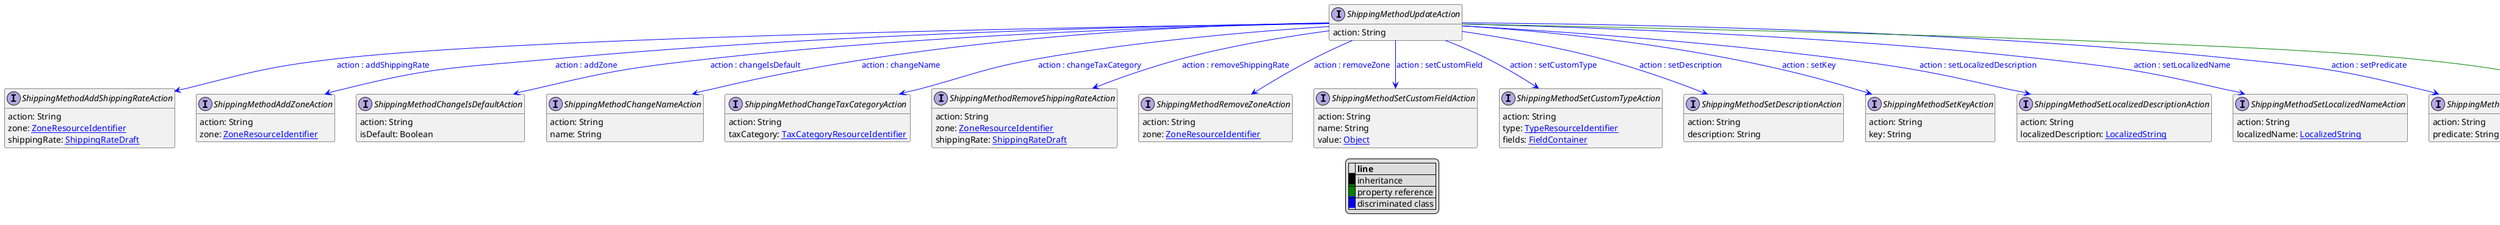 @startuml

hide empty fields
hide empty methods
legend
|= |= line |
|<back:black>   </back>| inheritance |
|<back:green>   </back>| property reference |
|<back:blue>   </back>| discriminated class |
endlegend
interface ShippingMethodUpdateAction [[ShippingMethodUpdateAction.svg]]  {
    action: String
}


interface ShippingMethodAddShippingRateAction [[ShippingMethodAddShippingRateAction.svg]]  {
    action: String
    zone: [[ZoneResourceIdentifier.svg ZoneResourceIdentifier]]
    shippingRate: [[ShippingRateDraft.svg ShippingRateDraft]]
}
interface ShippingMethodAddZoneAction [[ShippingMethodAddZoneAction.svg]]  {
    action: String
    zone: [[ZoneResourceIdentifier.svg ZoneResourceIdentifier]]
}
interface ShippingMethodChangeIsDefaultAction [[ShippingMethodChangeIsDefaultAction.svg]]  {
    action: String
    isDefault: Boolean
}
interface ShippingMethodChangeNameAction [[ShippingMethodChangeNameAction.svg]]  {
    action: String
    name: String
}
interface ShippingMethodChangeTaxCategoryAction [[ShippingMethodChangeTaxCategoryAction.svg]]  {
    action: String
    taxCategory: [[TaxCategoryResourceIdentifier.svg TaxCategoryResourceIdentifier]]
}
interface ShippingMethodRemoveShippingRateAction [[ShippingMethodRemoveShippingRateAction.svg]]  {
    action: String
    zone: [[ZoneResourceIdentifier.svg ZoneResourceIdentifier]]
    shippingRate: [[ShippingRateDraft.svg ShippingRateDraft]]
}
interface ShippingMethodRemoveZoneAction [[ShippingMethodRemoveZoneAction.svg]]  {
    action: String
    zone: [[ZoneResourceIdentifier.svg ZoneResourceIdentifier]]
}
interface ShippingMethodSetCustomFieldAction [[ShippingMethodSetCustomFieldAction.svg]]  {
    action: String
    name: String
    value: [[Object.svg Object]]
}
interface ShippingMethodSetCustomTypeAction [[ShippingMethodSetCustomTypeAction.svg]]  {
    action: String
    type: [[TypeResourceIdentifier.svg TypeResourceIdentifier]]
    fields: [[FieldContainer.svg FieldContainer]]
}
interface ShippingMethodSetDescriptionAction [[ShippingMethodSetDescriptionAction.svg]]  {
    action: String
    description: String
}
interface ShippingMethodSetKeyAction [[ShippingMethodSetKeyAction.svg]]  {
    action: String
    key: String
}
interface ShippingMethodSetLocalizedDescriptionAction [[ShippingMethodSetLocalizedDescriptionAction.svg]]  {
    action: String
    localizedDescription: [[LocalizedString.svg LocalizedString]]
}
interface ShippingMethodSetLocalizedNameAction [[ShippingMethodSetLocalizedNameAction.svg]]  {
    action: String
    localizedName: [[LocalizedString.svg LocalizedString]]
}
interface ShippingMethodSetPredicateAction [[ShippingMethodSetPredicateAction.svg]]  {
    action: String
    predicate: String
}
interface ShippingMethodUpdate [[ShippingMethodUpdate.svg]]  {
    version: Long
    actions: [[ShippingMethodUpdateAction.svg List<ShippingMethodUpdateAction>]]
}
ShippingMethodUpdateAction --> ShippingMethodAddShippingRateAction #blue;text:blue : "action : addShippingRate"
ShippingMethodUpdateAction --> ShippingMethodAddZoneAction #blue;text:blue : "action : addZone"
ShippingMethodUpdateAction --> ShippingMethodChangeIsDefaultAction #blue;text:blue : "action : changeIsDefault"
ShippingMethodUpdateAction --> ShippingMethodChangeNameAction #blue;text:blue : "action : changeName"
ShippingMethodUpdateAction --> ShippingMethodChangeTaxCategoryAction #blue;text:blue : "action : changeTaxCategory"
ShippingMethodUpdateAction --> ShippingMethodRemoveShippingRateAction #blue;text:blue : "action : removeShippingRate"
ShippingMethodUpdateAction --> ShippingMethodRemoveZoneAction #blue;text:blue : "action : removeZone"
ShippingMethodUpdateAction --> ShippingMethodSetCustomFieldAction #blue;text:blue : "action : setCustomField"
ShippingMethodUpdateAction --> ShippingMethodSetCustomTypeAction #blue;text:blue : "action : setCustomType"
ShippingMethodUpdateAction --> ShippingMethodSetDescriptionAction #blue;text:blue : "action : setDescription"
ShippingMethodUpdateAction --> ShippingMethodSetKeyAction #blue;text:blue : "action : setKey"
ShippingMethodUpdateAction --> ShippingMethodSetLocalizedDescriptionAction #blue;text:blue : "action : setLocalizedDescription"
ShippingMethodUpdateAction --> ShippingMethodSetLocalizedNameAction #blue;text:blue : "action : setLocalizedName"
ShippingMethodUpdateAction --> ShippingMethodSetPredicateAction #blue;text:blue : "action : setPredicate"
ShippingMethodUpdateAction --> ShippingMethodUpdate #green;text:green : "actions"
@enduml
